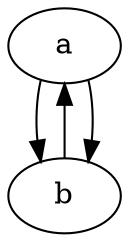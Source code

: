 digraph G {
    "a" [type=C, alive=n];
    "b" [type=C, alive=n];
    "a" -> "b";
    "b" -> "a";
    "a" -> "b" [weakref=y, callback=y, clear_callback=y];
}

